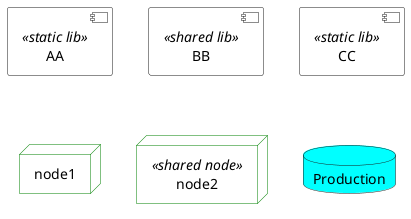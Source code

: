 ' 6.11 Skinparam, PlantUML Language Reference Guide (V8037, p. 82)
@startuml
[AA] <<static lib>>
[BB] <<shared lib>>
[CC] <<static lib>>

node node1
node node2 <<shared node>>
database Production

skinparam component {
    backgroundColor <<static lib>> DarkKhaki
    backgroundColor <<shared lib>> Green
}

skinparam node {
    borderColor Green
    backgroundColor Yellow
    backgroundColor <<shared node>> Magenta
}

skinparam databaseBackgroundColor Aqua

@enduml
